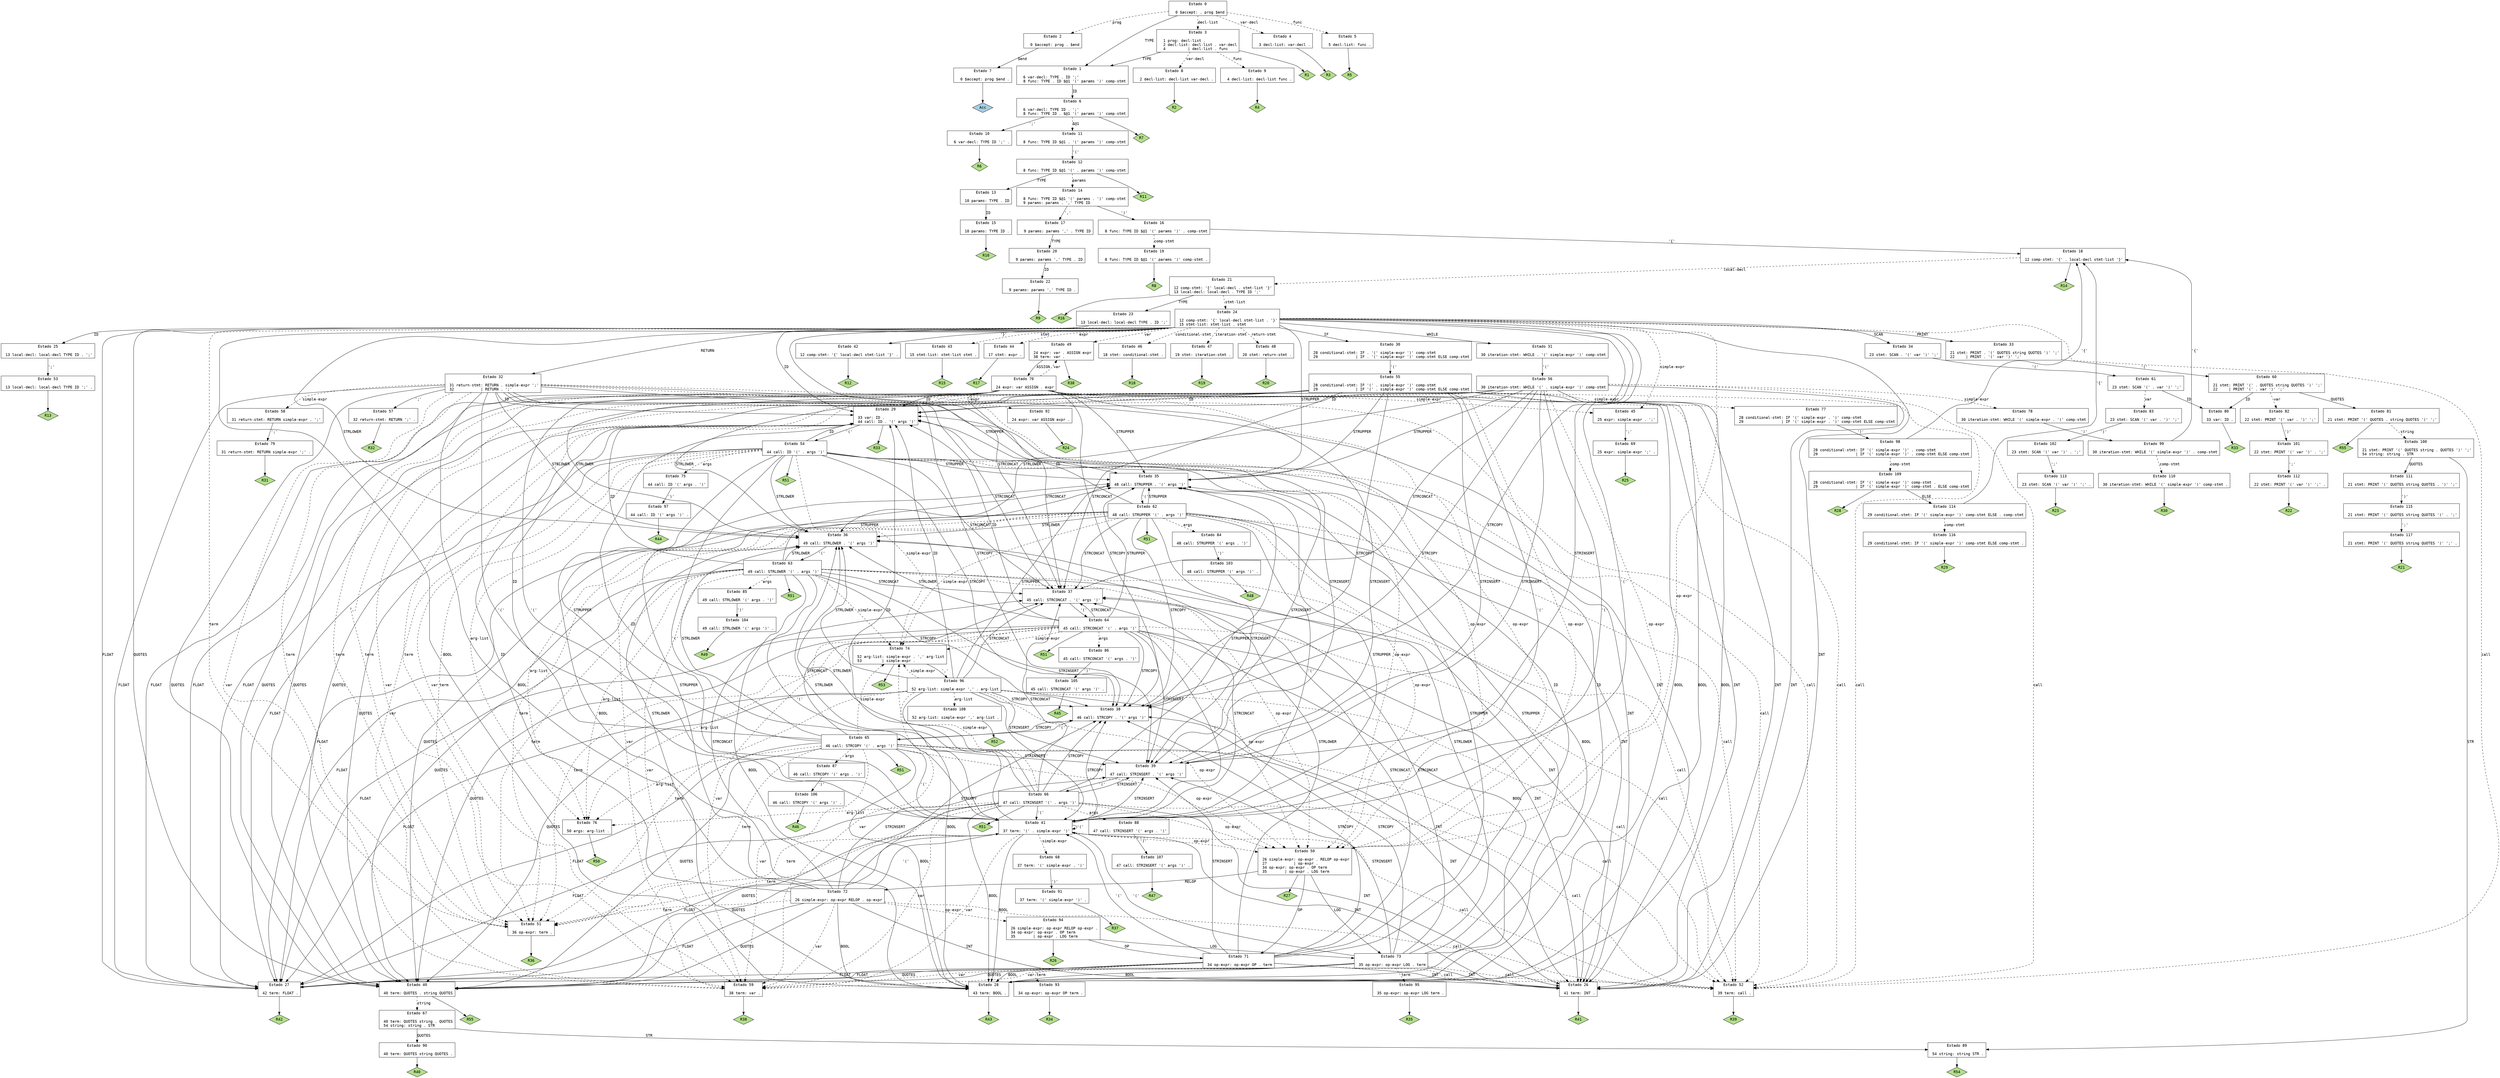 // Gerado por GNU Bison 3.0.4.
// Relate erros para <bug-bison@gnu.org>.
// Site: <http://www.gnu.org/software/bison/>.

digraph "syntax.y"
{
  node [fontname = courier, shape = box, colorscheme = paired6]
  edge [fontname = courier]

  0 [label="Estado 0\n\l  0 $accept: . prog $end\l"]
  0 -> 1 [style=solid label="TYPE"]
  0 -> 2 [style=dashed label="prog"]
  0 -> 3 [style=dashed label="decl-list"]
  0 -> 4 [style=dashed label="var-decl"]
  0 -> 5 [style=dashed label="func"]
  1 [label="Estado 1\n\l  6 var-decl: TYPE . ID ';'\l  8 func: TYPE . ID $@1 '(' params ')' comp-stmt\l"]
  1 -> 6 [style=solid label="ID"]
  2 [label="Estado 2\n\l  0 $accept: prog . $end\l"]
  2 -> 7 [style=solid label="$end"]
  3 [label="Estado 3\n\l  1 prog: decl-list .\l  2 decl-list: decl-list . var-decl\l  4          | decl-list . func\l"]
  3 -> 1 [style=solid label="TYPE"]
  3 -> 8 [style=dashed label="var-decl"]
  3 -> 9 [style=dashed label="func"]
  3 -> "3R1" [style=solid]
 "3R1" [label="R1", fillcolor=3, shape=diamond, style=filled]
  4 [label="Estado 4\n\l  3 decl-list: var-decl .\l"]
  4 -> "4R3" [style=solid]
 "4R3" [label="R3", fillcolor=3, shape=diamond, style=filled]
  5 [label="Estado 5\n\l  5 decl-list: func .\l"]
  5 -> "5R5" [style=solid]
 "5R5" [label="R5", fillcolor=3, shape=diamond, style=filled]
  6 [label="Estado 6\n\l  6 var-decl: TYPE ID . ';'\l  8 func: TYPE ID . $@1 '(' params ')' comp-stmt\l"]
  6 -> 10 [style=solid label="';'"]
  6 -> 11 [style=dashed label="$@1"]
  6 -> "6R7" [style=solid]
 "6R7" [label="R7", fillcolor=3, shape=diamond, style=filled]
  7 [label="Estado 7\n\l  0 $accept: prog $end .\l"]
  7 -> "7R0" [style=solid]
 "7R0" [label="Acc", fillcolor=1, shape=diamond, style=filled]
  8 [label="Estado 8\n\l  2 decl-list: decl-list var-decl .\l"]
  8 -> "8R2" [style=solid]
 "8R2" [label="R2", fillcolor=3, shape=diamond, style=filled]
  9 [label="Estado 9\n\l  4 decl-list: decl-list func .\l"]
  9 -> "9R4" [style=solid]
 "9R4" [label="R4", fillcolor=3, shape=diamond, style=filled]
  10 [label="Estado 10\n\l  6 var-decl: TYPE ID ';' .\l"]
  10 -> "10R6" [style=solid]
 "10R6" [label="R6", fillcolor=3, shape=diamond, style=filled]
  11 [label="Estado 11\n\l  8 func: TYPE ID $@1 . '(' params ')' comp-stmt\l"]
  11 -> 12 [style=solid label="'('"]
  12 [label="Estado 12\n\l  8 func: TYPE ID $@1 '(' . params ')' comp-stmt\l"]
  12 -> 13 [style=solid label="TYPE"]
  12 -> 14 [style=dashed label="params"]
  12 -> "12R11" [style=solid]
 "12R11" [label="R11", fillcolor=3, shape=diamond, style=filled]
  13 [label="Estado 13\n\l 10 params: TYPE . ID\l"]
  13 -> 15 [style=solid label="ID"]
  14 [label="Estado 14\n\l  8 func: TYPE ID $@1 '(' params . ')' comp-stmt\l  9 params: params . ',' TYPE ID\l"]
  14 -> 16 [style=solid label="')'"]
  14 -> 17 [style=solid label="','"]
  15 [label="Estado 15\n\l 10 params: TYPE ID .\l"]
  15 -> "15R10" [style=solid]
 "15R10" [label="R10", fillcolor=3, shape=diamond, style=filled]
  16 [label="Estado 16\n\l  8 func: TYPE ID $@1 '(' params ')' . comp-stmt\l"]
  16 -> 18 [style=solid label="'{'"]
  16 -> 19 [style=dashed label="comp-stmt"]
  17 [label="Estado 17\n\l  9 params: params ',' . TYPE ID\l"]
  17 -> 20 [style=solid label="TYPE"]
  18 [label="Estado 18\n\l 12 comp-stmt: '{' . local-decl stmt-list '}'\l"]
  18 -> 21 [style=dashed label="local-decl"]
  18 -> "18R14" [style=solid]
 "18R14" [label="R14", fillcolor=3, shape=diamond, style=filled]
  19 [label="Estado 19\n\l  8 func: TYPE ID $@1 '(' params ')' comp-stmt .\l"]
  19 -> "19R8" [style=solid]
 "19R8" [label="R8", fillcolor=3, shape=diamond, style=filled]
  20 [label="Estado 20\n\l  9 params: params ',' TYPE . ID\l"]
  20 -> 22 [style=solid label="ID"]
  21 [label="Estado 21\n\l 12 comp-stmt: '{' local-decl . stmt-list '}'\l 13 local-decl: local-decl . TYPE ID ';'\l"]
  21 -> 23 [style=solid label="TYPE"]
  21 -> 24 [style=dashed label="stmt-list"]
  21 -> "21R16" [style=solid]
 "21R16" [label="R16", fillcolor=3, shape=diamond, style=filled]
  22 [label="Estado 22\n\l  9 params: params ',' TYPE ID .\l"]
  22 -> "22R9" [style=solid]
 "22R9" [label="R9", fillcolor=3, shape=diamond, style=filled]
  23 [label="Estado 23\n\l 13 local-decl: local-decl TYPE . ID ';'\l"]
  23 -> 25 [style=solid label="ID"]
  24 [label="Estado 24\n\l 12 comp-stmt: '{' local-decl stmt-list . '}'\l 15 stmt-list: stmt-list . stmt\l"]
  24 -> 26 [style=solid label="INT"]
  24 -> 27 [style=solid label="FLOAT"]
  24 -> 28 [style=solid label="BOOL"]
  24 -> 29 [style=solid label="ID"]
  24 -> 30 [style=solid label="IF"]
  24 -> 31 [style=solid label="WHILE"]
  24 -> 32 [style=solid label="RETURN"]
  24 -> 33 [style=solid label="PRINT"]
  24 -> 34 [style=solid label="SCAN"]
  24 -> 35 [style=solid label="STRUPPER"]
  24 -> 36 [style=solid label="STRLOWER"]
  24 -> 37 [style=solid label="STRCONCAT"]
  24 -> 38 [style=solid label="STRCOPY"]
  24 -> 39 [style=solid label="STRINSERT"]
  24 -> 40 [style=solid label="QUOTES"]
  24 -> 41 [style=solid label="'('"]
  24 -> 42 [style=solid label="'}'"]
  24 -> 43 [style=dashed label="stmt"]
  24 -> 44 [style=dashed label="expr"]
  24 -> 45 [style=dashed label="simple-expr"]
  24 -> 46 [style=dashed label="conditional-stmt"]
  24 -> 47 [style=dashed label="iteration-stmt"]
  24 -> 48 [style=dashed label="return-stmt"]
  24 -> 49 [style=dashed label="var"]
  24 -> 50 [style=dashed label="op-expr"]
  24 -> 51 [style=dashed label="term"]
  24 -> 52 [style=dashed label="call"]
  25 [label="Estado 25\n\l 13 local-decl: local-decl TYPE ID . ';'\l"]
  25 -> 53 [style=solid label="';'"]
  26 [label="Estado 26\n\l 41 term: INT .\l"]
  26 -> "26R41" [style=solid]
 "26R41" [label="R41", fillcolor=3, shape=diamond, style=filled]
  27 [label="Estado 27\n\l 42 term: FLOAT .\l"]
  27 -> "27R42" [style=solid]
 "27R42" [label="R42", fillcolor=3, shape=diamond, style=filled]
  28 [label="Estado 28\n\l 43 term: BOOL .\l"]
  28 -> "28R43" [style=solid]
 "28R43" [label="R43", fillcolor=3, shape=diamond, style=filled]
  29 [label="Estado 29\n\l 33 var: ID .\l 44 call: ID . '(' args ')'\l"]
  29 -> 54 [style=solid label="'('"]
  29 -> "29R33" [style=solid]
 "29R33" [label="R33", fillcolor=3, shape=diamond, style=filled]
  30 [label="Estado 30\n\l 28 conditional-stmt: IF . '(' simple-expr ')' comp-stmt\l 29                 | IF . '(' simple-expr ')' comp-stmt ELSE comp-stmt\l"]
  30 -> 55 [style=solid label="'('"]
  31 [label="Estado 31\n\l 30 iteration-stmt: WHILE . '(' simple-expr ')' comp-stmt\l"]
  31 -> 56 [style=solid label="'('"]
  32 [label="Estado 32\n\l 31 return-stmt: RETURN . simple-expr ';'\l 32            | RETURN . ';'\l"]
  32 -> 26 [style=solid label="INT"]
  32 -> 27 [style=solid label="FLOAT"]
  32 -> 28 [style=solid label="BOOL"]
  32 -> 29 [style=solid label="ID"]
  32 -> 35 [style=solid label="STRUPPER"]
  32 -> 36 [style=solid label="STRLOWER"]
  32 -> 37 [style=solid label="STRCONCAT"]
  32 -> 38 [style=solid label="STRCOPY"]
  32 -> 39 [style=solid label="STRINSERT"]
  32 -> 40 [style=solid label="QUOTES"]
  32 -> 57 [style=solid label="';'"]
  32 -> 41 [style=solid label="'('"]
  32 -> 58 [style=dashed label="simple-expr"]
  32 -> 59 [style=dashed label="var"]
  32 -> 50 [style=dashed label="op-expr"]
  32 -> 51 [style=dashed label="term"]
  32 -> 52 [style=dashed label="call"]
  33 [label="Estado 33\n\l 21 stmt: PRINT . '(' QUOTES string QUOTES ')' ';'\l 22     | PRINT . '(' var ')' ';'\l"]
  33 -> 60 [style=solid label="'('"]
  34 [label="Estado 34\n\l 23 stmt: SCAN . '(' var ')' ';'\l"]
  34 -> 61 [style=solid label="'('"]
  35 [label="Estado 35\n\l 48 call: STRUPPER . '(' args ')'\l"]
  35 -> 62 [style=solid label="'('"]
  36 [label="Estado 36\n\l 49 call: STRLOWER . '(' args ')'\l"]
  36 -> 63 [style=solid label="'('"]
  37 [label="Estado 37\n\l 45 call: STRCONCAT . '(' args ')'\l"]
  37 -> 64 [style=solid label="'('"]
  38 [label="Estado 38\n\l 46 call: STRCOPY . '(' args ')'\l"]
  38 -> 65 [style=solid label="'('"]
  39 [label="Estado 39\n\l 47 call: STRINSERT . '(' args ')'\l"]
  39 -> 66 [style=solid label="'('"]
  40 [label="Estado 40\n\l 40 term: QUOTES . string QUOTES\l"]
  40 -> 67 [style=dashed label="string"]
  40 -> "40R55" [style=solid]
 "40R55" [label="R55", fillcolor=3, shape=diamond, style=filled]
  41 [label="Estado 41\n\l 37 term: '(' . simple-expr ')'\l"]
  41 -> 26 [style=solid label="INT"]
  41 -> 27 [style=solid label="FLOAT"]
  41 -> 28 [style=solid label="BOOL"]
  41 -> 29 [style=solid label="ID"]
  41 -> 35 [style=solid label="STRUPPER"]
  41 -> 36 [style=solid label="STRLOWER"]
  41 -> 37 [style=solid label="STRCONCAT"]
  41 -> 38 [style=solid label="STRCOPY"]
  41 -> 39 [style=solid label="STRINSERT"]
  41 -> 40 [style=solid label="QUOTES"]
  41 -> 41 [style=solid label="'('"]
  41 -> 68 [style=dashed label="simple-expr"]
  41 -> 59 [style=dashed label="var"]
  41 -> 50 [style=dashed label="op-expr"]
  41 -> 51 [style=dashed label="term"]
  41 -> 52 [style=dashed label="call"]
  42 [label="Estado 42\n\l 12 comp-stmt: '{' local-decl stmt-list '}' .\l"]
  42 -> "42R12" [style=solid]
 "42R12" [label="R12", fillcolor=3, shape=diamond, style=filled]
  43 [label="Estado 43\n\l 15 stmt-list: stmt-list stmt .\l"]
  43 -> "43R15" [style=solid]
 "43R15" [label="R15", fillcolor=3, shape=diamond, style=filled]
  44 [label="Estado 44\n\l 17 stmt: expr .\l"]
  44 -> "44R17" [style=solid]
 "44R17" [label="R17", fillcolor=3, shape=diamond, style=filled]
  45 [label="Estado 45\n\l 25 expr: simple-expr . ';'\l"]
  45 -> 69 [style=solid label="';'"]
  46 [label="Estado 46\n\l 18 stmt: conditional-stmt .\l"]
  46 -> "46R18" [style=solid]
 "46R18" [label="R18", fillcolor=3, shape=diamond, style=filled]
  47 [label="Estado 47\n\l 19 stmt: iteration-stmt .\l"]
  47 -> "47R19" [style=solid]
 "47R19" [label="R19", fillcolor=3, shape=diamond, style=filled]
  48 [label="Estado 48\n\l 20 stmt: return-stmt .\l"]
  48 -> "48R20" [style=solid]
 "48R20" [label="R20", fillcolor=3, shape=diamond, style=filled]
  49 [label="Estado 49\n\l 24 expr: var . ASSIGN expr\l 38 term: var .\l"]
  49 -> 70 [style=solid label="ASSIGN"]
  49 -> "49R38" [style=solid]
 "49R38" [label="R38", fillcolor=3, shape=diamond, style=filled]
  50 [label="Estado 50\n\l 26 simple-expr: op-expr . RELOP op-expr\l 27            | op-expr .\l 34 op-expr: op-expr . OP term\l 35        | op-expr . LOG term\l"]
  50 -> 71 [style=solid label="OP"]
  50 -> 72 [style=solid label="RELOP"]
  50 -> 73 [style=solid label="LOG"]
  50 -> "50R27" [style=solid]
 "50R27" [label="R27", fillcolor=3, shape=diamond, style=filled]
  51 [label="Estado 51\n\l 36 op-expr: term .\l"]
  51 -> "51R36" [style=solid]
 "51R36" [label="R36", fillcolor=3, shape=diamond, style=filled]
  52 [label="Estado 52\n\l 39 term: call .\l"]
  52 -> "52R39" [style=solid]
 "52R39" [label="R39", fillcolor=3, shape=diamond, style=filled]
  53 [label="Estado 53\n\l 13 local-decl: local-decl TYPE ID ';' .\l"]
  53 -> "53R13" [style=solid]
 "53R13" [label="R13", fillcolor=3, shape=diamond, style=filled]
  54 [label="Estado 54\n\l 44 call: ID '(' . args ')'\l"]
  54 -> 26 [style=solid label="INT"]
  54 -> 27 [style=solid label="FLOAT"]
  54 -> 28 [style=solid label="BOOL"]
  54 -> 29 [style=solid label="ID"]
  54 -> 35 [style=solid label="STRUPPER"]
  54 -> 36 [style=solid label="STRLOWER"]
  54 -> 37 [style=solid label="STRCONCAT"]
  54 -> 38 [style=solid label="STRCOPY"]
  54 -> 39 [style=solid label="STRINSERT"]
  54 -> 40 [style=solid label="QUOTES"]
  54 -> 41 [style=solid label="'('"]
  54 -> 74 [style=dashed label="simple-expr"]
  54 -> 59 [style=dashed label="var"]
  54 -> 50 [style=dashed label="op-expr"]
  54 -> 51 [style=dashed label="term"]
  54 -> 52 [style=dashed label="call"]
  54 -> 75 [style=dashed label="args"]
  54 -> 76 [style=dashed label="arg-list"]
  54 -> "54R51" [style=solid]
 "54R51" [label="R51", fillcolor=3, shape=diamond, style=filled]
  55 [label="Estado 55\n\l 28 conditional-stmt: IF '(' . simple-expr ')' comp-stmt\l 29                 | IF '(' . simple-expr ')' comp-stmt ELSE comp-stmt\l"]
  55 -> 26 [style=solid label="INT"]
  55 -> 27 [style=solid label="FLOAT"]
  55 -> 28 [style=solid label="BOOL"]
  55 -> 29 [style=solid label="ID"]
  55 -> 35 [style=solid label="STRUPPER"]
  55 -> 36 [style=solid label="STRLOWER"]
  55 -> 37 [style=solid label="STRCONCAT"]
  55 -> 38 [style=solid label="STRCOPY"]
  55 -> 39 [style=solid label="STRINSERT"]
  55 -> 40 [style=solid label="QUOTES"]
  55 -> 41 [style=solid label="'('"]
  55 -> 77 [style=dashed label="simple-expr"]
  55 -> 59 [style=dashed label="var"]
  55 -> 50 [style=dashed label="op-expr"]
  55 -> 51 [style=dashed label="term"]
  55 -> 52 [style=dashed label="call"]
  56 [label="Estado 56\n\l 30 iteration-stmt: WHILE '(' . simple-expr ')' comp-stmt\l"]
  56 -> 26 [style=solid label="INT"]
  56 -> 27 [style=solid label="FLOAT"]
  56 -> 28 [style=solid label="BOOL"]
  56 -> 29 [style=solid label="ID"]
  56 -> 35 [style=solid label="STRUPPER"]
  56 -> 36 [style=solid label="STRLOWER"]
  56 -> 37 [style=solid label="STRCONCAT"]
  56 -> 38 [style=solid label="STRCOPY"]
  56 -> 39 [style=solid label="STRINSERT"]
  56 -> 40 [style=solid label="QUOTES"]
  56 -> 41 [style=solid label="'('"]
  56 -> 78 [style=dashed label="simple-expr"]
  56 -> 59 [style=dashed label="var"]
  56 -> 50 [style=dashed label="op-expr"]
  56 -> 51 [style=dashed label="term"]
  56 -> 52 [style=dashed label="call"]
  57 [label="Estado 57\n\l 32 return-stmt: RETURN ';' .\l"]
  57 -> "57R32" [style=solid]
 "57R32" [label="R32", fillcolor=3, shape=diamond, style=filled]
  58 [label="Estado 58\n\l 31 return-stmt: RETURN simple-expr . ';'\l"]
  58 -> 79 [style=solid label="';'"]
  59 [label="Estado 59\n\l 38 term: var .\l"]
  59 -> "59R38" [style=solid]
 "59R38" [label="R38", fillcolor=3, shape=diamond, style=filled]
  60 [label="Estado 60\n\l 21 stmt: PRINT '(' . QUOTES string QUOTES ')' ';'\l 22     | PRINT '(' . var ')' ';'\l"]
  60 -> 80 [style=solid label="ID"]
  60 -> 81 [style=solid label="QUOTES"]
  60 -> 82 [style=dashed label="var"]
  61 [label="Estado 61\n\l 23 stmt: SCAN '(' . var ')' ';'\l"]
  61 -> 80 [style=solid label="ID"]
  61 -> 83 [style=dashed label="var"]
  62 [label="Estado 62\n\l 48 call: STRUPPER '(' . args ')'\l"]
  62 -> 26 [style=solid label="INT"]
  62 -> 27 [style=solid label="FLOAT"]
  62 -> 28 [style=solid label="BOOL"]
  62 -> 29 [style=solid label="ID"]
  62 -> 35 [style=solid label="STRUPPER"]
  62 -> 36 [style=solid label="STRLOWER"]
  62 -> 37 [style=solid label="STRCONCAT"]
  62 -> 38 [style=solid label="STRCOPY"]
  62 -> 39 [style=solid label="STRINSERT"]
  62 -> 40 [style=solid label="QUOTES"]
  62 -> 41 [style=solid label="'('"]
  62 -> 74 [style=dashed label="simple-expr"]
  62 -> 59 [style=dashed label="var"]
  62 -> 50 [style=dashed label="op-expr"]
  62 -> 51 [style=dashed label="term"]
  62 -> 52 [style=dashed label="call"]
  62 -> 84 [style=dashed label="args"]
  62 -> 76 [style=dashed label="arg-list"]
  62 -> "62R51" [style=solid]
 "62R51" [label="R51", fillcolor=3, shape=diamond, style=filled]
  63 [label="Estado 63\n\l 49 call: STRLOWER '(' . args ')'\l"]
  63 -> 26 [style=solid label="INT"]
  63 -> 27 [style=solid label="FLOAT"]
  63 -> 28 [style=solid label="BOOL"]
  63 -> 29 [style=solid label="ID"]
  63 -> 35 [style=solid label="STRUPPER"]
  63 -> 36 [style=solid label="STRLOWER"]
  63 -> 37 [style=solid label="STRCONCAT"]
  63 -> 38 [style=solid label="STRCOPY"]
  63 -> 39 [style=solid label="STRINSERT"]
  63 -> 40 [style=solid label="QUOTES"]
  63 -> 41 [style=solid label="'('"]
  63 -> 74 [style=dashed label="simple-expr"]
  63 -> 59 [style=dashed label="var"]
  63 -> 50 [style=dashed label="op-expr"]
  63 -> 51 [style=dashed label="term"]
  63 -> 52 [style=dashed label="call"]
  63 -> 85 [style=dashed label="args"]
  63 -> 76 [style=dashed label="arg-list"]
  63 -> "63R51" [style=solid]
 "63R51" [label="R51", fillcolor=3, shape=diamond, style=filled]
  64 [label="Estado 64\n\l 45 call: STRCONCAT '(' . args ')'\l"]
  64 -> 26 [style=solid label="INT"]
  64 -> 27 [style=solid label="FLOAT"]
  64 -> 28 [style=solid label="BOOL"]
  64 -> 29 [style=solid label="ID"]
  64 -> 35 [style=solid label="STRUPPER"]
  64 -> 36 [style=solid label="STRLOWER"]
  64 -> 37 [style=solid label="STRCONCAT"]
  64 -> 38 [style=solid label="STRCOPY"]
  64 -> 39 [style=solid label="STRINSERT"]
  64 -> 40 [style=solid label="QUOTES"]
  64 -> 41 [style=solid label="'('"]
  64 -> 74 [style=dashed label="simple-expr"]
  64 -> 59 [style=dashed label="var"]
  64 -> 50 [style=dashed label="op-expr"]
  64 -> 51 [style=dashed label="term"]
  64 -> 52 [style=dashed label="call"]
  64 -> 86 [style=dashed label="args"]
  64 -> 76 [style=dashed label="arg-list"]
  64 -> "64R51" [style=solid]
 "64R51" [label="R51", fillcolor=3, shape=diamond, style=filled]
  65 [label="Estado 65\n\l 46 call: STRCOPY '(' . args ')'\l"]
  65 -> 26 [style=solid label="INT"]
  65 -> 27 [style=solid label="FLOAT"]
  65 -> 28 [style=solid label="BOOL"]
  65 -> 29 [style=solid label="ID"]
  65 -> 35 [style=solid label="STRUPPER"]
  65 -> 36 [style=solid label="STRLOWER"]
  65 -> 37 [style=solid label="STRCONCAT"]
  65 -> 38 [style=solid label="STRCOPY"]
  65 -> 39 [style=solid label="STRINSERT"]
  65 -> 40 [style=solid label="QUOTES"]
  65 -> 41 [style=solid label="'('"]
  65 -> 74 [style=dashed label="simple-expr"]
  65 -> 59 [style=dashed label="var"]
  65 -> 50 [style=dashed label="op-expr"]
  65 -> 51 [style=dashed label="term"]
  65 -> 52 [style=dashed label="call"]
  65 -> 87 [style=dashed label="args"]
  65 -> 76 [style=dashed label="arg-list"]
  65 -> "65R51" [style=solid]
 "65R51" [label="R51", fillcolor=3, shape=diamond, style=filled]
  66 [label="Estado 66\n\l 47 call: STRINSERT '(' . args ')'\l"]
  66 -> 26 [style=solid label="INT"]
  66 -> 27 [style=solid label="FLOAT"]
  66 -> 28 [style=solid label="BOOL"]
  66 -> 29 [style=solid label="ID"]
  66 -> 35 [style=solid label="STRUPPER"]
  66 -> 36 [style=solid label="STRLOWER"]
  66 -> 37 [style=solid label="STRCONCAT"]
  66 -> 38 [style=solid label="STRCOPY"]
  66 -> 39 [style=solid label="STRINSERT"]
  66 -> 40 [style=solid label="QUOTES"]
  66 -> 41 [style=solid label="'('"]
  66 -> 74 [style=dashed label="simple-expr"]
  66 -> 59 [style=dashed label="var"]
  66 -> 50 [style=dashed label="op-expr"]
  66 -> 51 [style=dashed label="term"]
  66 -> 52 [style=dashed label="call"]
  66 -> 88 [style=dashed label="args"]
  66 -> 76 [style=dashed label="arg-list"]
  66 -> "66R51" [style=solid]
 "66R51" [label="R51", fillcolor=3, shape=diamond, style=filled]
  67 [label="Estado 67\n\l 40 term: QUOTES string . QUOTES\l 54 string: string . STR\l"]
  67 -> 89 [style=solid label="STR"]
  67 -> 90 [style=solid label="QUOTES"]
  68 [label="Estado 68\n\l 37 term: '(' simple-expr . ')'\l"]
  68 -> 91 [style=solid label="')'"]
  69 [label="Estado 69\n\l 25 expr: simple-expr ';' .\l"]
  69 -> "69R25" [style=solid]
 "69R25" [label="R25", fillcolor=3, shape=diamond, style=filled]
  70 [label="Estado 70\n\l 24 expr: var ASSIGN . expr\l"]
  70 -> 26 [style=solid label="INT"]
  70 -> 27 [style=solid label="FLOAT"]
  70 -> 28 [style=solid label="BOOL"]
  70 -> 29 [style=solid label="ID"]
  70 -> 35 [style=solid label="STRUPPER"]
  70 -> 36 [style=solid label="STRLOWER"]
  70 -> 37 [style=solid label="STRCONCAT"]
  70 -> 38 [style=solid label="STRCOPY"]
  70 -> 39 [style=solid label="STRINSERT"]
  70 -> 40 [style=solid label="QUOTES"]
  70 -> 41 [style=solid label="'('"]
  70 -> 92 [style=dashed label="expr"]
  70 -> 45 [style=dashed label="simple-expr"]
  70 -> 49 [style=dashed label="var"]
  70 -> 50 [style=dashed label="op-expr"]
  70 -> 51 [style=dashed label="term"]
  70 -> 52 [style=dashed label="call"]
  71 [label="Estado 71\n\l 34 op-expr: op-expr OP . term\l"]
  71 -> 26 [style=solid label="INT"]
  71 -> 27 [style=solid label="FLOAT"]
  71 -> 28 [style=solid label="BOOL"]
  71 -> 29 [style=solid label="ID"]
  71 -> 35 [style=solid label="STRUPPER"]
  71 -> 36 [style=solid label="STRLOWER"]
  71 -> 37 [style=solid label="STRCONCAT"]
  71 -> 38 [style=solid label="STRCOPY"]
  71 -> 39 [style=solid label="STRINSERT"]
  71 -> 40 [style=solid label="QUOTES"]
  71 -> 41 [style=solid label="'('"]
  71 -> 59 [style=dashed label="var"]
  71 -> 93 [style=dashed label="term"]
  71 -> 52 [style=dashed label="call"]
  72 [label="Estado 72\n\l 26 simple-expr: op-expr RELOP . op-expr\l"]
  72 -> 26 [style=solid label="INT"]
  72 -> 27 [style=solid label="FLOAT"]
  72 -> 28 [style=solid label="BOOL"]
  72 -> 29 [style=solid label="ID"]
  72 -> 35 [style=solid label="STRUPPER"]
  72 -> 36 [style=solid label="STRLOWER"]
  72 -> 37 [style=solid label="STRCONCAT"]
  72 -> 38 [style=solid label="STRCOPY"]
  72 -> 39 [style=solid label="STRINSERT"]
  72 -> 40 [style=solid label="QUOTES"]
  72 -> 41 [style=solid label="'('"]
  72 -> 59 [style=dashed label="var"]
  72 -> 94 [style=dashed label="op-expr"]
  72 -> 51 [style=dashed label="term"]
  72 -> 52 [style=dashed label="call"]
  73 [label="Estado 73\n\l 35 op-expr: op-expr LOG . term\l"]
  73 -> 26 [style=solid label="INT"]
  73 -> 27 [style=solid label="FLOAT"]
  73 -> 28 [style=solid label="BOOL"]
  73 -> 29 [style=solid label="ID"]
  73 -> 35 [style=solid label="STRUPPER"]
  73 -> 36 [style=solid label="STRLOWER"]
  73 -> 37 [style=solid label="STRCONCAT"]
  73 -> 38 [style=solid label="STRCOPY"]
  73 -> 39 [style=solid label="STRINSERT"]
  73 -> 40 [style=solid label="QUOTES"]
  73 -> 41 [style=solid label="'('"]
  73 -> 59 [style=dashed label="var"]
  73 -> 95 [style=dashed label="term"]
  73 -> 52 [style=dashed label="call"]
  74 [label="Estado 74\n\l 52 arg-list: simple-expr . ',' arg-list\l 53         | simple-expr .\l"]
  74 -> 96 [style=solid label="','"]
  74 -> "74R53" [style=solid]
 "74R53" [label="R53", fillcolor=3, shape=diamond, style=filled]
  75 [label="Estado 75\n\l 44 call: ID '(' args . ')'\l"]
  75 -> 97 [style=solid label="')'"]
  76 [label="Estado 76\n\l 50 args: arg-list .\l"]
  76 -> "76R50" [style=solid]
 "76R50" [label="R50", fillcolor=3, shape=diamond, style=filled]
  77 [label="Estado 77\n\l 28 conditional-stmt: IF '(' simple-expr . ')' comp-stmt\l 29                 | IF '(' simple-expr . ')' comp-stmt ELSE comp-stmt\l"]
  77 -> 98 [style=solid label="')'"]
  78 [label="Estado 78\n\l 30 iteration-stmt: WHILE '(' simple-expr . ')' comp-stmt\l"]
  78 -> 99 [style=solid label="')'"]
  79 [label="Estado 79\n\l 31 return-stmt: RETURN simple-expr ';' .\l"]
  79 -> "79R31" [style=solid]
 "79R31" [label="R31", fillcolor=3, shape=diamond, style=filled]
  80 [label="Estado 80\n\l 33 var: ID .\l"]
  80 -> "80R33" [style=solid]
 "80R33" [label="R33", fillcolor=3, shape=diamond, style=filled]
  81 [label="Estado 81\n\l 21 stmt: PRINT '(' QUOTES . string QUOTES ')' ';'\l"]
  81 -> 100 [style=dashed label="string"]
  81 -> "81R55" [style=solid]
 "81R55" [label="R55", fillcolor=3, shape=diamond, style=filled]
  82 [label="Estado 82\n\l 22 stmt: PRINT '(' var . ')' ';'\l"]
  82 -> 101 [style=solid label="')'"]
  83 [label="Estado 83\n\l 23 stmt: SCAN '(' var . ')' ';'\l"]
  83 -> 102 [style=solid label="')'"]
  84 [label="Estado 84\n\l 48 call: STRUPPER '(' args . ')'\l"]
  84 -> 103 [style=solid label="')'"]
  85 [label="Estado 85\n\l 49 call: STRLOWER '(' args . ')'\l"]
  85 -> 104 [style=solid label="')'"]
  86 [label="Estado 86\n\l 45 call: STRCONCAT '(' args . ')'\l"]
  86 -> 105 [style=solid label="')'"]
  87 [label="Estado 87\n\l 46 call: STRCOPY '(' args . ')'\l"]
  87 -> 106 [style=solid label="')'"]
  88 [label="Estado 88\n\l 47 call: STRINSERT '(' args . ')'\l"]
  88 -> 107 [style=solid label="')'"]
  89 [label="Estado 89\n\l 54 string: string STR .\l"]
  89 -> "89R54" [style=solid]
 "89R54" [label="R54", fillcolor=3, shape=diamond, style=filled]
  90 [label="Estado 90\n\l 40 term: QUOTES string QUOTES .\l"]
  90 -> "90R40" [style=solid]
 "90R40" [label="R40", fillcolor=3, shape=diamond, style=filled]
  91 [label="Estado 91\n\l 37 term: '(' simple-expr ')' .\l"]
  91 -> "91R37" [style=solid]
 "91R37" [label="R37", fillcolor=3, shape=diamond, style=filled]
  92 [label="Estado 92\n\l 24 expr: var ASSIGN expr .\l"]
  92 -> "92R24" [style=solid]
 "92R24" [label="R24", fillcolor=3, shape=diamond, style=filled]
  93 [label="Estado 93\n\l 34 op-expr: op-expr OP term .\l"]
  93 -> "93R34" [style=solid]
 "93R34" [label="R34", fillcolor=3, shape=diamond, style=filled]
  94 [label="Estado 94\n\l 26 simple-expr: op-expr RELOP op-expr .\l 34 op-expr: op-expr . OP term\l 35        | op-expr . LOG term\l"]
  94 -> 71 [style=solid label="OP"]
  94 -> 73 [style=solid label="LOG"]
  94 -> "94R26" [style=solid]
 "94R26" [label="R26", fillcolor=3, shape=diamond, style=filled]
  95 [label="Estado 95\n\l 35 op-expr: op-expr LOG term .\l"]
  95 -> "95R35" [style=solid]
 "95R35" [label="R35", fillcolor=3, shape=diamond, style=filled]
  96 [label="Estado 96\n\l 52 arg-list: simple-expr ',' . arg-list\l"]
  96 -> 26 [style=solid label="INT"]
  96 -> 27 [style=solid label="FLOAT"]
  96 -> 28 [style=solid label="BOOL"]
  96 -> 29 [style=solid label="ID"]
  96 -> 35 [style=solid label="STRUPPER"]
  96 -> 36 [style=solid label="STRLOWER"]
  96 -> 37 [style=solid label="STRCONCAT"]
  96 -> 38 [style=solid label="STRCOPY"]
  96 -> 39 [style=solid label="STRINSERT"]
  96 -> 40 [style=solid label="QUOTES"]
  96 -> 41 [style=solid label="'('"]
  96 -> 74 [style=dashed label="simple-expr"]
  96 -> 59 [style=dashed label="var"]
  96 -> 50 [style=dashed label="op-expr"]
  96 -> 51 [style=dashed label="term"]
  96 -> 52 [style=dashed label="call"]
  96 -> 108 [style=dashed label="arg-list"]
  97 [label="Estado 97\n\l 44 call: ID '(' args ')' .\l"]
  97 -> "97R44" [style=solid]
 "97R44" [label="R44", fillcolor=3, shape=diamond, style=filled]
  98 [label="Estado 98\n\l 28 conditional-stmt: IF '(' simple-expr ')' . comp-stmt\l 29                 | IF '(' simple-expr ')' . comp-stmt ELSE comp-stmt\l"]
  98 -> 18 [style=solid label="'{'"]
  98 -> 109 [style=dashed label="comp-stmt"]
  99 [label="Estado 99\n\l 30 iteration-stmt: WHILE '(' simple-expr ')' . comp-stmt\l"]
  99 -> 18 [style=solid label="'{'"]
  99 -> 110 [style=dashed label="comp-stmt"]
  100 [label="Estado 100\n\l 21 stmt: PRINT '(' QUOTES string . QUOTES ')' ';'\l 54 string: string . STR\l"]
  100 -> 89 [style=solid label="STR"]
  100 -> 111 [style=solid label="QUOTES"]
  101 [label="Estado 101\n\l 22 stmt: PRINT '(' var ')' . ';'\l"]
  101 -> 112 [style=solid label="';'"]
  102 [label="Estado 102\n\l 23 stmt: SCAN '(' var ')' . ';'\l"]
  102 -> 113 [style=solid label="';'"]
  103 [label="Estado 103\n\l 48 call: STRUPPER '(' args ')' .\l"]
  103 -> "103R48" [style=solid]
 "103R48" [label="R48", fillcolor=3, shape=diamond, style=filled]
  104 [label="Estado 104\n\l 49 call: STRLOWER '(' args ')' .\l"]
  104 -> "104R49" [style=solid]
 "104R49" [label="R49", fillcolor=3, shape=diamond, style=filled]
  105 [label="Estado 105\n\l 45 call: STRCONCAT '(' args ')' .\l"]
  105 -> "105R45" [style=solid]
 "105R45" [label="R45", fillcolor=3, shape=diamond, style=filled]
  106 [label="Estado 106\n\l 46 call: STRCOPY '(' args ')' .\l"]
  106 -> "106R46" [style=solid]
 "106R46" [label="R46", fillcolor=3, shape=diamond, style=filled]
  107 [label="Estado 107\n\l 47 call: STRINSERT '(' args ')' .\l"]
  107 -> "107R47" [style=solid]
 "107R47" [label="R47", fillcolor=3, shape=diamond, style=filled]
  108 [label="Estado 108\n\l 52 arg-list: simple-expr ',' arg-list .\l"]
  108 -> "108R52" [style=solid]
 "108R52" [label="R52", fillcolor=3, shape=diamond, style=filled]
  109 [label="Estado 109\n\l 28 conditional-stmt: IF '(' simple-expr ')' comp-stmt .\l 29                 | IF '(' simple-expr ')' comp-stmt . ELSE comp-stmt\l"]
  109 -> 114 [style=solid label="ELSE"]
  109 -> "109R28" [style=solid]
 "109R28" [label="R28", fillcolor=3, shape=diamond, style=filled]
  110 [label="Estado 110\n\l 30 iteration-stmt: WHILE '(' simple-expr ')' comp-stmt .\l"]
  110 -> "110R30" [style=solid]
 "110R30" [label="R30", fillcolor=3, shape=diamond, style=filled]
  111 [label="Estado 111\n\l 21 stmt: PRINT '(' QUOTES string QUOTES . ')' ';'\l"]
  111 -> 115 [style=solid label="')'"]
  112 [label="Estado 112\n\l 22 stmt: PRINT '(' var ')' ';' .\l"]
  112 -> "112R22" [style=solid]
 "112R22" [label="R22", fillcolor=3, shape=diamond, style=filled]
  113 [label="Estado 113\n\l 23 stmt: SCAN '(' var ')' ';' .\l"]
  113 -> "113R23" [style=solid]
 "113R23" [label="R23", fillcolor=3, shape=diamond, style=filled]
  114 [label="Estado 114\n\l 29 conditional-stmt: IF '(' simple-expr ')' comp-stmt ELSE . comp-stmt\l"]
  114 -> 18 [style=solid label="'{'"]
  114 -> 116 [style=dashed label="comp-stmt"]
  115 [label="Estado 115\n\l 21 stmt: PRINT '(' QUOTES string QUOTES ')' . ';'\l"]
  115 -> 117 [style=solid label="';'"]
  116 [label="Estado 116\n\l 29 conditional-stmt: IF '(' simple-expr ')' comp-stmt ELSE comp-stmt .\l"]
  116 -> "116R29" [style=solid]
 "116R29" [label="R29", fillcolor=3, shape=diamond, style=filled]
  117 [label="Estado 117\n\l 21 stmt: PRINT '(' QUOTES string QUOTES ')' ';' .\l"]
  117 -> "117R21" [style=solid]
 "117R21" [label="R21", fillcolor=3, shape=diamond, style=filled]
}

